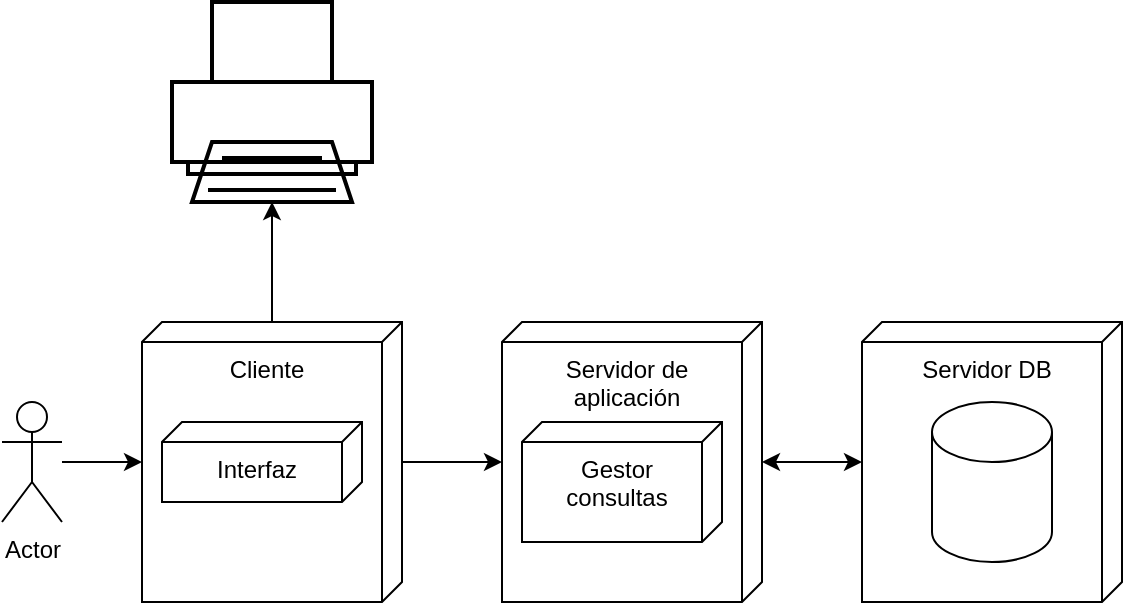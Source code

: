 <mxfile version="24.4.0" type="device">
  <diagram id="l8hXMBHkgcEJcSW0mbfh" name="Page-1">
    <mxGraphModel dx="1434" dy="836" grid="1" gridSize="10" guides="1" tooltips="1" connect="1" arrows="1" fold="1" page="1" pageScale="1" pageWidth="1169" pageHeight="827" math="0" shadow="0">
      <root>
        <mxCell id="0" />
        <mxCell id="1" parent="0" />
        <mxCell id="a3UX0Hi3I0JHOtYuWXv1-18" style="edgeStyle=orthogonalEdgeStyle;rounded=0;orthogonalLoop=1;jettySize=auto;html=1;" edge="1" parent="1" source="a3UX0Hi3I0JHOtYuWXv1-1" target="a3UX0Hi3I0JHOtYuWXv1-8">
          <mxGeometry relative="1" as="geometry" />
        </mxCell>
        <mxCell id="a3UX0Hi3I0JHOtYuWXv1-1" value="Actor" style="shape=umlActor;verticalLabelPosition=bottom;verticalAlign=top;html=1;" vertex="1" parent="1">
          <mxGeometry x="80" y="320" width="30" height="60" as="geometry" />
        </mxCell>
        <mxCell id="a3UX0Hi3I0JHOtYuWXv1-17" style="edgeStyle=orthogonalEdgeStyle;rounded=0;orthogonalLoop=1;jettySize=auto;html=1;startArrow=classic;startFill=1;" edge="1" parent="1" source="a3UX0Hi3I0JHOtYuWXv1-5" target="a3UX0Hi3I0JHOtYuWXv1-12">
          <mxGeometry relative="1" as="geometry" />
        </mxCell>
        <mxCell id="a3UX0Hi3I0JHOtYuWXv1-5" value="Servidor de aplicación" style="verticalAlign=top;align=center;shape=cube;size=10;direction=south;fontStyle=0;html=1;boundedLbl=1;spacingLeft=5;whiteSpace=wrap;" vertex="1" parent="1">
          <mxGeometry x="330" y="280" width="130" height="140" as="geometry" />
        </mxCell>
        <mxCell id="a3UX0Hi3I0JHOtYuWXv1-6" value="Gestor consultas" style="verticalAlign=top;align=center;shape=cube;size=10;direction=south;html=1;boundedLbl=1;spacingLeft=5;whiteSpace=wrap;" vertex="1" parent="a3UX0Hi3I0JHOtYuWXv1-5">
          <mxGeometry width="100" height="60" relative="1" as="geometry">
            <mxPoint x="10" y="50" as="offset" />
          </mxGeometry>
        </mxCell>
        <mxCell id="a3UX0Hi3I0JHOtYuWXv1-11" style="edgeStyle=orthogonalEdgeStyle;rounded=0;orthogonalLoop=1;jettySize=auto;html=1;" edge="1" parent="1" source="a3UX0Hi3I0JHOtYuWXv1-8" target="a3UX0Hi3I0JHOtYuWXv1-5">
          <mxGeometry relative="1" as="geometry" />
        </mxCell>
        <mxCell id="a3UX0Hi3I0JHOtYuWXv1-20" style="edgeStyle=orthogonalEdgeStyle;rounded=0;orthogonalLoop=1;jettySize=auto;html=1;" edge="1" parent="1" source="a3UX0Hi3I0JHOtYuWXv1-8" target="a3UX0Hi3I0JHOtYuWXv1-19">
          <mxGeometry relative="1" as="geometry" />
        </mxCell>
        <mxCell id="a3UX0Hi3I0JHOtYuWXv1-8" value="Cliente" style="verticalAlign=top;align=center;shape=cube;size=10;direction=south;fontStyle=0;html=1;boundedLbl=1;spacingLeft=5;whiteSpace=wrap;" vertex="1" parent="1">
          <mxGeometry x="150" y="280" width="130" height="140" as="geometry" />
        </mxCell>
        <mxCell id="a3UX0Hi3I0JHOtYuWXv1-9" value="Interfaz" style="verticalAlign=top;align=center;shape=cube;size=10;direction=south;html=1;boundedLbl=1;spacingLeft=5;whiteSpace=wrap;" vertex="1" parent="a3UX0Hi3I0JHOtYuWXv1-8">
          <mxGeometry width="100" height="40" relative="1" as="geometry">
            <mxPoint x="10" y="50" as="offset" />
          </mxGeometry>
        </mxCell>
        <mxCell id="a3UX0Hi3I0JHOtYuWXv1-12" value="Servidor DB" style="verticalAlign=top;align=center;shape=cube;size=10;direction=south;fontStyle=0;html=1;boundedLbl=1;spacingLeft=5;whiteSpace=wrap;" vertex="1" parent="1">
          <mxGeometry x="510" y="280" width="130" height="140" as="geometry" />
        </mxCell>
        <mxCell id="a3UX0Hi3I0JHOtYuWXv1-16" value="" style="shape=cylinder3;whiteSpace=wrap;html=1;boundedLbl=1;backgroundOutline=1;size=15;" vertex="1" parent="1">
          <mxGeometry x="545" y="320" width="60" height="80" as="geometry" />
        </mxCell>
        <mxCell id="a3UX0Hi3I0JHOtYuWXv1-19" value="" style="verticalAlign=top;verticalLabelPosition=bottom;labelPosition=center;align=center;html=1;outlineConnect=0;gradientDirection=north;strokeWidth=2;shape=mxgraph.networks.printer;fillColor=none;" vertex="1" parent="1">
          <mxGeometry x="165" y="120" width="100" height="100" as="geometry" />
        </mxCell>
      </root>
    </mxGraphModel>
  </diagram>
</mxfile>
